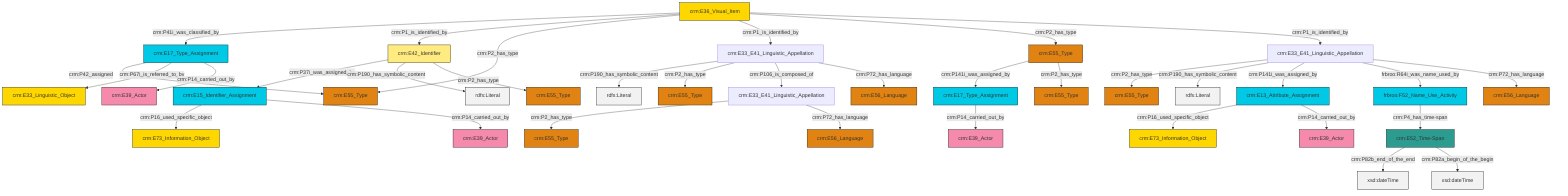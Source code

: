 graph TD
classDef Literal fill:#f2f2f2,stroke:#000000;
classDef CRM_Entity fill:#FFFFFF,stroke:#000000;
classDef Temporal_Entity fill:#00C9E6, stroke:#000000;
classDef Type fill:#E18312, stroke:#000000;
classDef Time-Span fill:#2C9C91, stroke:#000000;
classDef Appellation fill:#FFEB7F, stroke:#000000;
classDef Place fill:#008836, stroke:#000000;
classDef Persistent_Item fill:#B266B2, stroke:#000000;
classDef Conceptual_Object fill:#FFD700, stroke:#000000;
classDef Physical_Thing fill:#D2B48C, stroke:#000000;
classDef Actor fill:#f58aad, stroke:#000000;
classDef PC_Classes fill:#4ce600, stroke:#000000;
classDef Multi fill:#cccccc,stroke:#000000;

2["crm:E36_Visual_Item"]:::Conceptual_Object -->|crm:P41i_was_classified_by| 3["crm:E17_Type_Assignment"]:::Temporal_Entity
8["crm:E15_Identifier_Assignment"]:::Temporal_Entity -->|crm:P16_used_specific_object| 9["crm:E73_Information_Object"]:::Conceptual_Object
6["crm:E52_Time-Span"]:::Time-Span -->|crm:P82b_end_of_the_end| 11[xsd:dateTime]:::Literal
26["frbroo:F52_Name_Use_Activity"]:::Temporal_Entity -->|crm:P4_has_time-span| 6["crm:E52_Time-Span"]:::Time-Span
2["crm:E36_Visual_Item"]:::Conceptual_Object -->|crm:P1_is_identified_by| 28["crm:E42_Identifier"]:::Appellation
24["crm:E13_Attribute_Assignment"]:::Temporal_Entity -->|crm:P16_used_specific_object| 22["crm:E73_Information_Object"]:::Conceptual_Object
3["crm:E17_Type_Assignment"]:::Temporal_Entity -->|crm:P42_assigned| 29["crm:E55_Type"]:::Type
30["crm:E33_E41_Linguistic_Appellation"]:::Default -->|crm:P190_has_symbolic_content| 31[rdfs:Literal]:::Literal
3["crm:E17_Type_Assignment"]:::Temporal_Entity -->|crm:P67i_is_referred_to_by| 33["crm:E33_Linguistic_Object"]:::Conceptual_Object
36["crm:E55_Type"]:::Type -->|crm:P141i_was_assigned_by| 34["crm:E17_Type_Assignment"]:::Temporal_Entity
16["crm:E33_E41_Linguistic_Appellation"]:::Default -->|crm:P2_has_type| 37["crm:E55_Type"]:::Type
6["crm:E52_Time-Span"]:::Time-Span -->|crm:P82a_begin_of_the_begin| 40[xsd:dateTime]:::Literal
16["crm:E33_E41_Linguistic_Appellation"]:::Default -->|crm:P190_has_symbolic_content| 41[rdfs:Literal]:::Literal
30["crm:E33_E41_Linguistic_Appellation"]:::Default -->|crm:P2_has_type| 38["crm:E55_Type"]:::Type
43["crm:E33_E41_Linguistic_Appellation"]:::Default -->|crm:P2_has_type| 20["crm:E55_Type"]:::Type
30["crm:E33_E41_Linguistic_Appellation"]:::Default -->|crm:P106_is_composed_of| 43["crm:E33_E41_Linguistic_Appellation"]:::Default
2["crm:E36_Visual_Item"]:::Conceptual_Object -->|crm:P2_has_type| 29["crm:E55_Type"]:::Type
34["crm:E17_Type_Assignment"]:::Temporal_Entity -->|crm:P14_carried_out_by| 14["crm:E39_Actor"]:::Actor
36["crm:E55_Type"]:::Type -->|crm:P2_has_type| 0["crm:E55_Type"]:::Type
28["crm:E42_Identifier"]:::Appellation -->|crm:P37i_was_assigned_by| 8["crm:E15_Identifier_Assignment"]:::Temporal_Entity
2["crm:E36_Visual_Item"]:::Conceptual_Object -->|crm:P1_is_identified_by| 30["crm:E33_E41_Linguistic_Appellation"]:::Default
16["crm:E33_E41_Linguistic_Appellation"]:::Default -->|crm:P141i_was_assigned_by| 24["crm:E13_Attribute_Assignment"]:::Temporal_Entity
30["crm:E33_E41_Linguistic_Appellation"]:::Default -->|crm:P72_has_language| 47["crm:E56_Language"]:::Type
8["crm:E15_Identifier_Assignment"]:::Temporal_Entity -->|crm:P14_carried_out_by| 4["crm:E39_Actor"]:::Actor
16["crm:E33_E41_Linguistic_Appellation"]:::Default -->|frbroo:R64i_was_name_used_by| 26["frbroo:F52_Name_Use_Activity"]:::Temporal_Entity
2["crm:E36_Visual_Item"]:::Conceptual_Object -->|crm:P2_has_type| 36["crm:E55_Type"]:::Type
28["crm:E42_Identifier"]:::Appellation -->|crm:P190_has_symbolic_content| 51[rdfs:Literal]:::Literal
3["crm:E17_Type_Assignment"]:::Temporal_Entity -->|crm:P14_carried_out_by| 53["crm:E39_Actor"]:::Actor
43["crm:E33_E41_Linguistic_Appellation"]:::Default -->|crm:P72_has_language| 54["crm:E56_Language"]:::Type
28["crm:E42_Identifier"]:::Appellation -->|crm:P2_has_type| 18["crm:E55_Type"]:::Type
24["crm:E13_Attribute_Assignment"]:::Temporal_Entity -->|crm:P14_carried_out_by| 12["crm:E39_Actor"]:::Actor
16["crm:E33_E41_Linguistic_Appellation"]:::Default -->|crm:P72_has_language| 49["crm:E56_Language"]:::Type
2["crm:E36_Visual_Item"]:::Conceptual_Object -->|crm:P1_is_identified_by| 16["crm:E33_E41_Linguistic_Appellation"]:::Default
